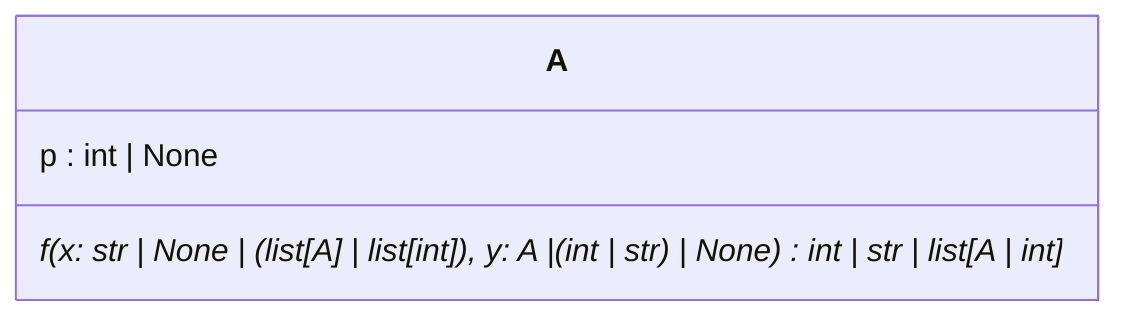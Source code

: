 classDiagram
  class A {
    p : int | None
    f(x: str | None | (list[A] | list[int]), y: A | (int | str) | None)* int | str | list[A | int]
  }